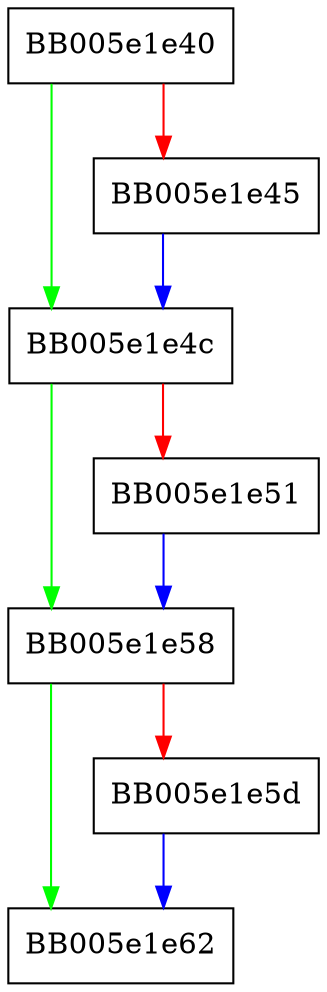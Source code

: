 digraph ossl_ffc_params_get_validate_params {
  node [shape="box"];
  graph [splines=ortho];
  BB005e1e40 -> BB005e1e4c [color="green"];
  BB005e1e40 -> BB005e1e45 [color="red"];
  BB005e1e45 -> BB005e1e4c [color="blue"];
  BB005e1e4c -> BB005e1e58 [color="green"];
  BB005e1e4c -> BB005e1e51 [color="red"];
  BB005e1e51 -> BB005e1e58 [color="blue"];
  BB005e1e58 -> BB005e1e62 [color="green"];
  BB005e1e58 -> BB005e1e5d [color="red"];
  BB005e1e5d -> BB005e1e62 [color="blue"];
}